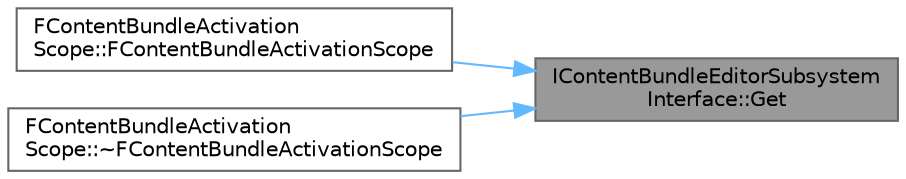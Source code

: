digraph "IContentBundleEditorSubsystemInterface::Get"
{
 // INTERACTIVE_SVG=YES
 // LATEX_PDF_SIZE
  bgcolor="transparent";
  edge [fontname=Helvetica,fontsize=10,labelfontname=Helvetica,labelfontsize=10];
  node [fontname=Helvetica,fontsize=10,shape=box,height=0.2,width=0.4];
  rankdir="RL";
  Node1 [id="Node000001",label="IContentBundleEditorSubsystem\lInterface::Get",height=0.2,width=0.4,color="gray40", fillcolor="grey60", style="filled", fontcolor="black",tooltip=" "];
  Node1 -> Node2 [id="edge1_Node000001_Node000002",dir="back",color="steelblue1",style="solid",tooltip=" "];
  Node2 [id="Node000002",label="FContentBundleActivation\lScope::FContentBundleActivationScope",height=0.2,width=0.4,color="grey40", fillcolor="white", style="filled",URL="$d6/d8a/classFContentBundleActivationScope.html#ace6669fd920b2a66d3adefca76d2467e",tooltip=" "];
  Node1 -> Node3 [id="edge2_Node000001_Node000003",dir="back",color="steelblue1",style="solid",tooltip=" "];
  Node3 [id="Node000003",label="FContentBundleActivation\lScope::~FContentBundleActivationScope",height=0.2,width=0.4,color="grey40", fillcolor="white", style="filled",URL="$d6/d8a/classFContentBundleActivationScope.html#a343cda937212e25b9ffc9256f786654f",tooltip=" "];
}
